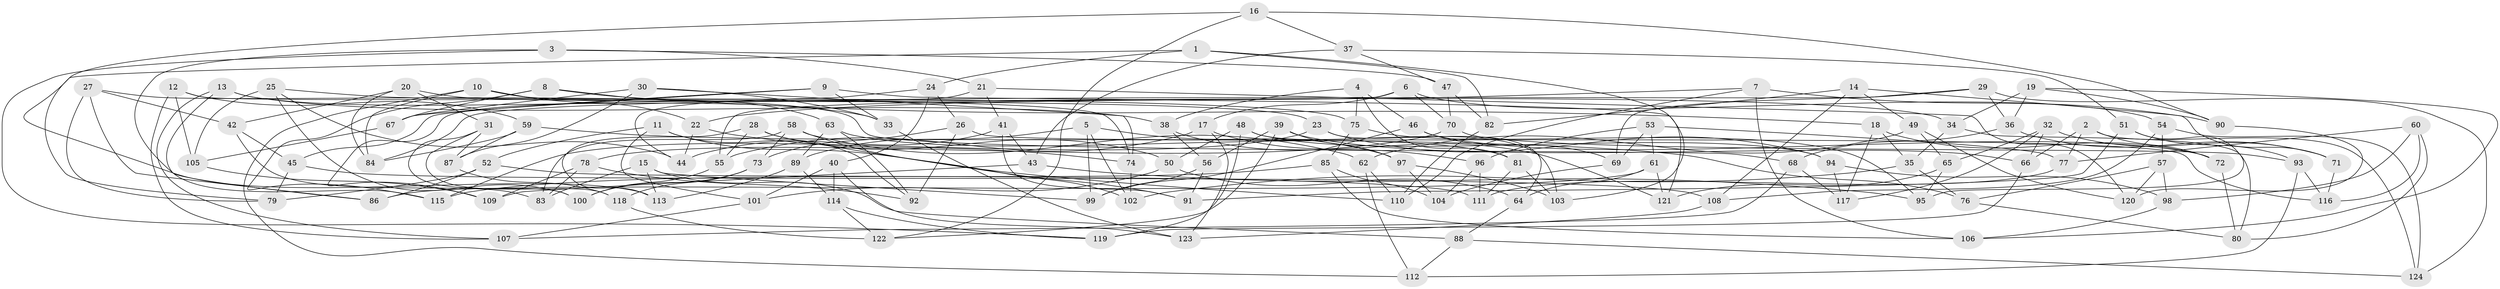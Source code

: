 // Generated by graph-tools (version 1.1) at 2025/16/03/09/25 04:16:18]
// undirected, 124 vertices, 248 edges
graph export_dot {
graph [start="1"]
  node [color=gray90,style=filled];
  1;
  2;
  3;
  4;
  5;
  6;
  7;
  8;
  9;
  10;
  11;
  12;
  13;
  14;
  15;
  16;
  17;
  18;
  19;
  20;
  21;
  22;
  23;
  24;
  25;
  26;
  27;
  28;
  29;
  30;
  31;
  32;
  33;
  34;
  35;
  36;
  37;
  38;
  39;
  40;
  41;
  42;
  43;
  44;
  45;
  46;
  47;
  48;
  49;
  50;
  51;
  52;
  53;
  54;
  55;
  56;
  57;
  58;
  59;
  60;
  61;
  62;
  63;
  64;
  65;
  66;
  67;
  68;
  69;
  70;
  71;
  72;
  73;
  74;
  75;
  76;
  77;
  78;
  79;
  80;
  81;
  82;
  83;
  84;
  85;
  86;
  87;
  88;
  89;
  90;
  91;
  92;
  93;
  94;
  95;
  96;
  97;
  98;
  99;
  100;
  101;
  102;
  103;
  104;
  105;
  106;
  107;
  108;
  109;
  110;
  111;
  112;
  113;
  114;
  115;
  116;
  117;
  118;
  119;
  120;
  121;
  122;
  123;
  124;
  1 -- 103;
  1 -- 82;
  1 -- 24;
  1 -- 79;
  2 -- 66;
  2 -- 77;
  2 -- 72;
  2 -- 124;
  3 -- 115;
  3 -- 47;
  3 -- 119;
  3 -- 21;
  4 -- 38;
  4 -- 46;
  4 -- 75;
  4 -- 81;
  5 -- 99;
  5 -- 89;
  5 -- 102;
  5 -- 97;
  6 -- 70;
  6 -- 55;
  6 -- 54;
  6 -- 17;
  7 -- 22;
  7 -- 90;
  7 -- 110;
  7 -- 106;
  8 -- 115;
  8 -- 18;
  8 -- 67;
  8 -- 63;
  9 -- 33;
  9 -- 121;
  9 -- 45;
  9 -- 67;
  10 -- 22;
  10 -- 112;
  10 -- 34;
  10 -- 84;
  11 -- 101;
  11 -- 92;
  11 -- 52;
  11 -- 110;
  12 -- 105;
  12 -- 59;
  12 -- 74;
  12 -- 107;
  13 -- 107;
  13 -- 38;
  13 -- 86;
  13 -- 33;
  14 -- 49;
  14 -- 71;
  14 -- 108;
  14 -- 82;
  15 -- 99;
  15 -- 113;
  15 -- 83;
  15 -- 88;
  16 -- 122;
  16 -- 113;
  16 -- 90;
  16 -- 37;
  17 -- 123;
  17 -- 121;
  17 -- 55;
  18 -- 117;
  18 -- 35;
  18 -- 72;
  19 -- 36;
  19 -- 34;
  19 -- 106;
  19 -- 90;
  20 -- 84;
  20 -- 23;
  20 -- 42;
  20 -- 31;
  21 -- 41;
  21 -- 109;
  21 -- 120;
  22 -- 44;
  22 -- 74;
  23 -- 64;
  23 -- 94;
  23 -- 115;
  24 -- 44;
  24 -- 26;
  24 -- 40;
  25 -- 100;
  25 -- 44;
  25 -- 105;
  25 -- 75;
  26 -- 73;
  26 -- 92;
  26 -- 116;
  27 -- 68;
  27 -- 42;
  27 -- 79;
  27 -- 86;
  28 -- 50;
  28 -- 91;
  28 -- 55;
  28 -- 113;
  29 -- 124;
  29 -- 36;
  29 -- 69;
  29 -- 84;
  30 -- 87;
  30 -- 74;
  30 -- 67;
  30 -- 33;
  31 -- 100;
  31 -- 87;
  31 -- 118;
  32 -- 65;
  32 -- 71;
  32 -- 117;
  32 -- 66;
  33 -- 123;
  34 -- 80;
  34 -- 35;
  35 -- 102;
  35 -- 76;
  36 -- 68;
  36 -- 71;
  37 -- 51;
  37 -- 47;
  37 -- 43;
  38 -- 96;
  38 -- 56;
  39 -- 97;
  39 -- 122;
  39 -- 66;
  39 -- 56;
  40 -- 123;
  40 -- 101;
  40 -- 114;
  41 -- 44;
  41 -- 43;
  41 -- 91;
  42 -- 83;
  42 -- 45;
  43 -- 109;
  43 -- 95;
  45 -- 79;
  45 -- 108;
  46 -- 69;
  46 -- 72;
  46 -- 99;
  47 -- 82;
  47 -- 70;
  48 -- 119;
  48 -- 50;
  48 -- 94;
  48 -- 103;
  49 -- 65;
  49 -- 62;
  49 -- 120;
  50 -- 64;
  50 -- 101;
  51 -- 95;
  51 -- 93;
  51 -- 91;
  52 -- 111;
  52 -- 86;
  52 -- 79;
  53 -- 61;
  53 -- 96;
  53 -- 69;
  53 -- 77;
  54 -- 57;
  54 -- 108;
  54 -- 124;
  55 -- 100;
  56 -- 99;
  56 -- 91;
  57 -- 76;
  57 -- 120;
  57 -- 98;
  58 -- 73;
  58 -- 62;
  58 -- 83;
  58 -- 102;
  59 -- 76;
  59 -- 87;
  59 -- 84;
  60 -- 80;
  60 -- 77;
  60 -- 116;
  60 -- 98;
  61 -- 64;
  61 -- 86;
  61 -- 121;
  62 -- 110;
  62 -- 112;
  63 -- 89;
  63 -- 92;
  63 -- 81;
  64 -- 88;
  65 -- 95;
  65 -- 121;
  66 -- 119;
  67 -- 105;
  68 -- 117;
  68 -- 107;
  69 -- 104;
  70 -- 78;
  70 -- 93;
  71 -- 116;
  72 -- 80;
  73 -- 118;
  73 -- 100;
  74 -- 102;
  75 -- 85;
  75 -- 95;
  76 -- 80;
  77 -- 111;
  78 -- 92;
  78 -- 83;
  78 -- 109;
  81 -- 103;
  81 -- 111;
  82 -- 110;
  85 -- 104;
  85 -- 115;
  85 -- 106;
  87 -- 118;
  88 -- 112;
  88 -- 124;
  89 -- 114;
  89 -- 113;
  90 -- 120;
  93 -- 112;
  93 -- 116;
  94 -- 117;
  94 -- 98;
  96 -- 111;
  96 -- 104;
  97 -- 104;
  97 -- 103;
  98 -- 106;
  101 -- 107;
  105 -- 109;
  108 -- 123;
  114 -- 119;
  114 -- 122;
  118 -- 122;
}
